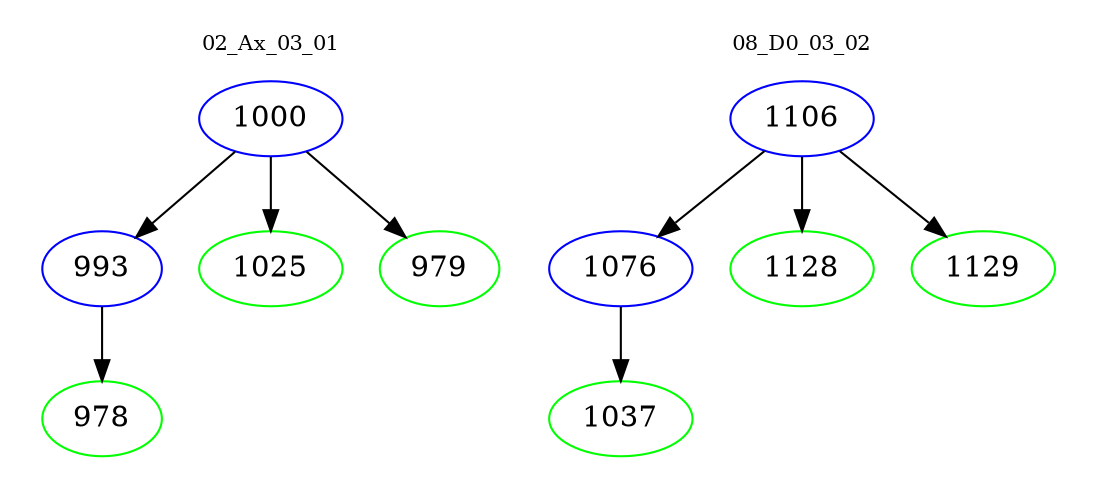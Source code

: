 digraph{
subgraph cluster_0 {
color = white
label = "02_Ax_03_01";
fontsize=10;
T0_1000 [label="1000", color="blue"]
T0_1000 -> T0_993 [color="black"]
T0_993 [label="993", color="blue"]
T0_993 -> T0_978 [color="black"]
T0_978 [label="978", color="green"]
T0_1000 -> T0_1025 [color="black"]
T0_1025 [label="1025", color="green"]
T0_1000 -> T0_979 [color="black"]
T0_979 [label="979", color="green"]
}
subgraph cluster_1 {
color = white
label = "08_D0_03_02";
fontsize=10;
T1_1106 [label="1106", color="blue"]
T1_1106 -> T1_1076 [color="black"]
T1_1076 [label="1076", color="blue"]
T1_1076 -> T1_1037 [color="black"]
T1_1037 [label="1037", color="green"]
T1_1106 -> T1_1128 [color="black"]
T1_1128 [label="1128", color="green"]
T1_1106 -> T1_1129 [color="black"]
T1_1129 [label="1129", color="green"]
}
}
